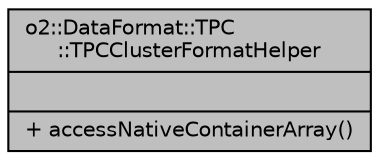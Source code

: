 digraph "o2::DataFormat::TPC::TPCClusterFormatHelper"
{
 // INTERACTIVE_SVG=YES
  bgcolor="transparent";
  edge [fontname="Helvetica",fontsize="10",labelfontname="Helvetica",labelfontsize="10"];
  node [fontname="Helvetica",fontsize="10",shape=record];
  Node1 [label="{o2::DataFormat::TPC\l::TPCClusterFormatHelper\n||+ accessNativeContainerArray()\l}",height=0.2,width=0.4,color="black", fillcolor="grey75", style="filled" fontcolor="black"];
}
